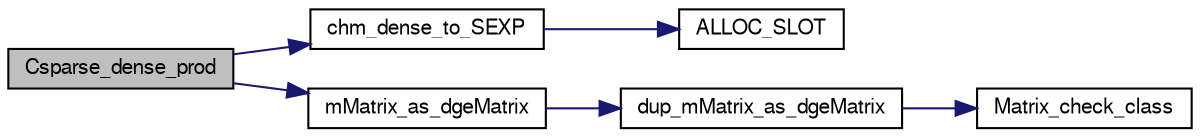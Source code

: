 digraph G
{
  edge [fontname="FreeSans",fontsize=10,labelfontname="FreeSans",labelfontsize=10];
  node [fontname="FreeSans",fontsize=10,shape=record];
  rankdir=LR;
  Node1 [label="Csparse_dense_prod",height=0.2,width=0.4,color="black", fillcolor="grey75", style="filled" fontcolor="black"];
  Node1 -> Node2 [color="midnightblue",fontsize=10,style="solid",fontname="FreeSans"];
  Node2 [label="chm_dense_to_SEXP",height=0.2,width=0.4,color="black", fillcolor="white", style="filled",URL="$chm__common_8c.html#c0552f8d5248824ec90a314b69bd1408",tooltip="Copy the contents of a to an appropriate denseMatrix object and, optionally, free..."];
  Node2 -> Node3 [color="midnightblue",fontsize=10,style="solid",fontname="FreeSans"];
  Node3 [label="ALLOC_SLOT",height=0.2,width=0.4,color="black", fillcolor="white", style="filled",URL="$Mutils_8h.html#f7f59236ca18ab52131cf71f4a7b0786",tooltip="Allocate an SEXP of given type and length, assign it as slot nm in the object, and..."];
  Node1 -> Node4 [color="midnightblue",fontsize=10,style="solid",fontname="FreeSans"];
  Node4 [label="mMatrix_as_dgeMatrix",height=0.2,width=0.4,color="black", fillcolor="white", style="filled",URL="$Mutils_8h.html#460951a1f5dadb579d977ba114eec12e"];
  Node4 -> Node5 [color="midnightblue",fontsize=10,style="solid",fontname="FreeSans"];
  Node5 [label="dup_mMatrix_as_dgeMatrix",height=0.2,width=0.4,color="black", fillcolor="white", style="filled",URL="$Mutils_8c.html#574d0797f3bfb4cb555038c8d90cceb8"];
  Node5 -> Node6 [color="midnightblue",fontsize=10,style="solid",fontname="FreeSans"];
  Node6 [label="Matrix_check_class",height=0.2,width=0.4,color="black", fillcolor="white", style="filled",URL="$Mutils_8h.html#2206f293e563a99c83fa8480b7e26912",tooltip="Return the 0-based index of a string match in a vector of strings terminated by an..."];
}
